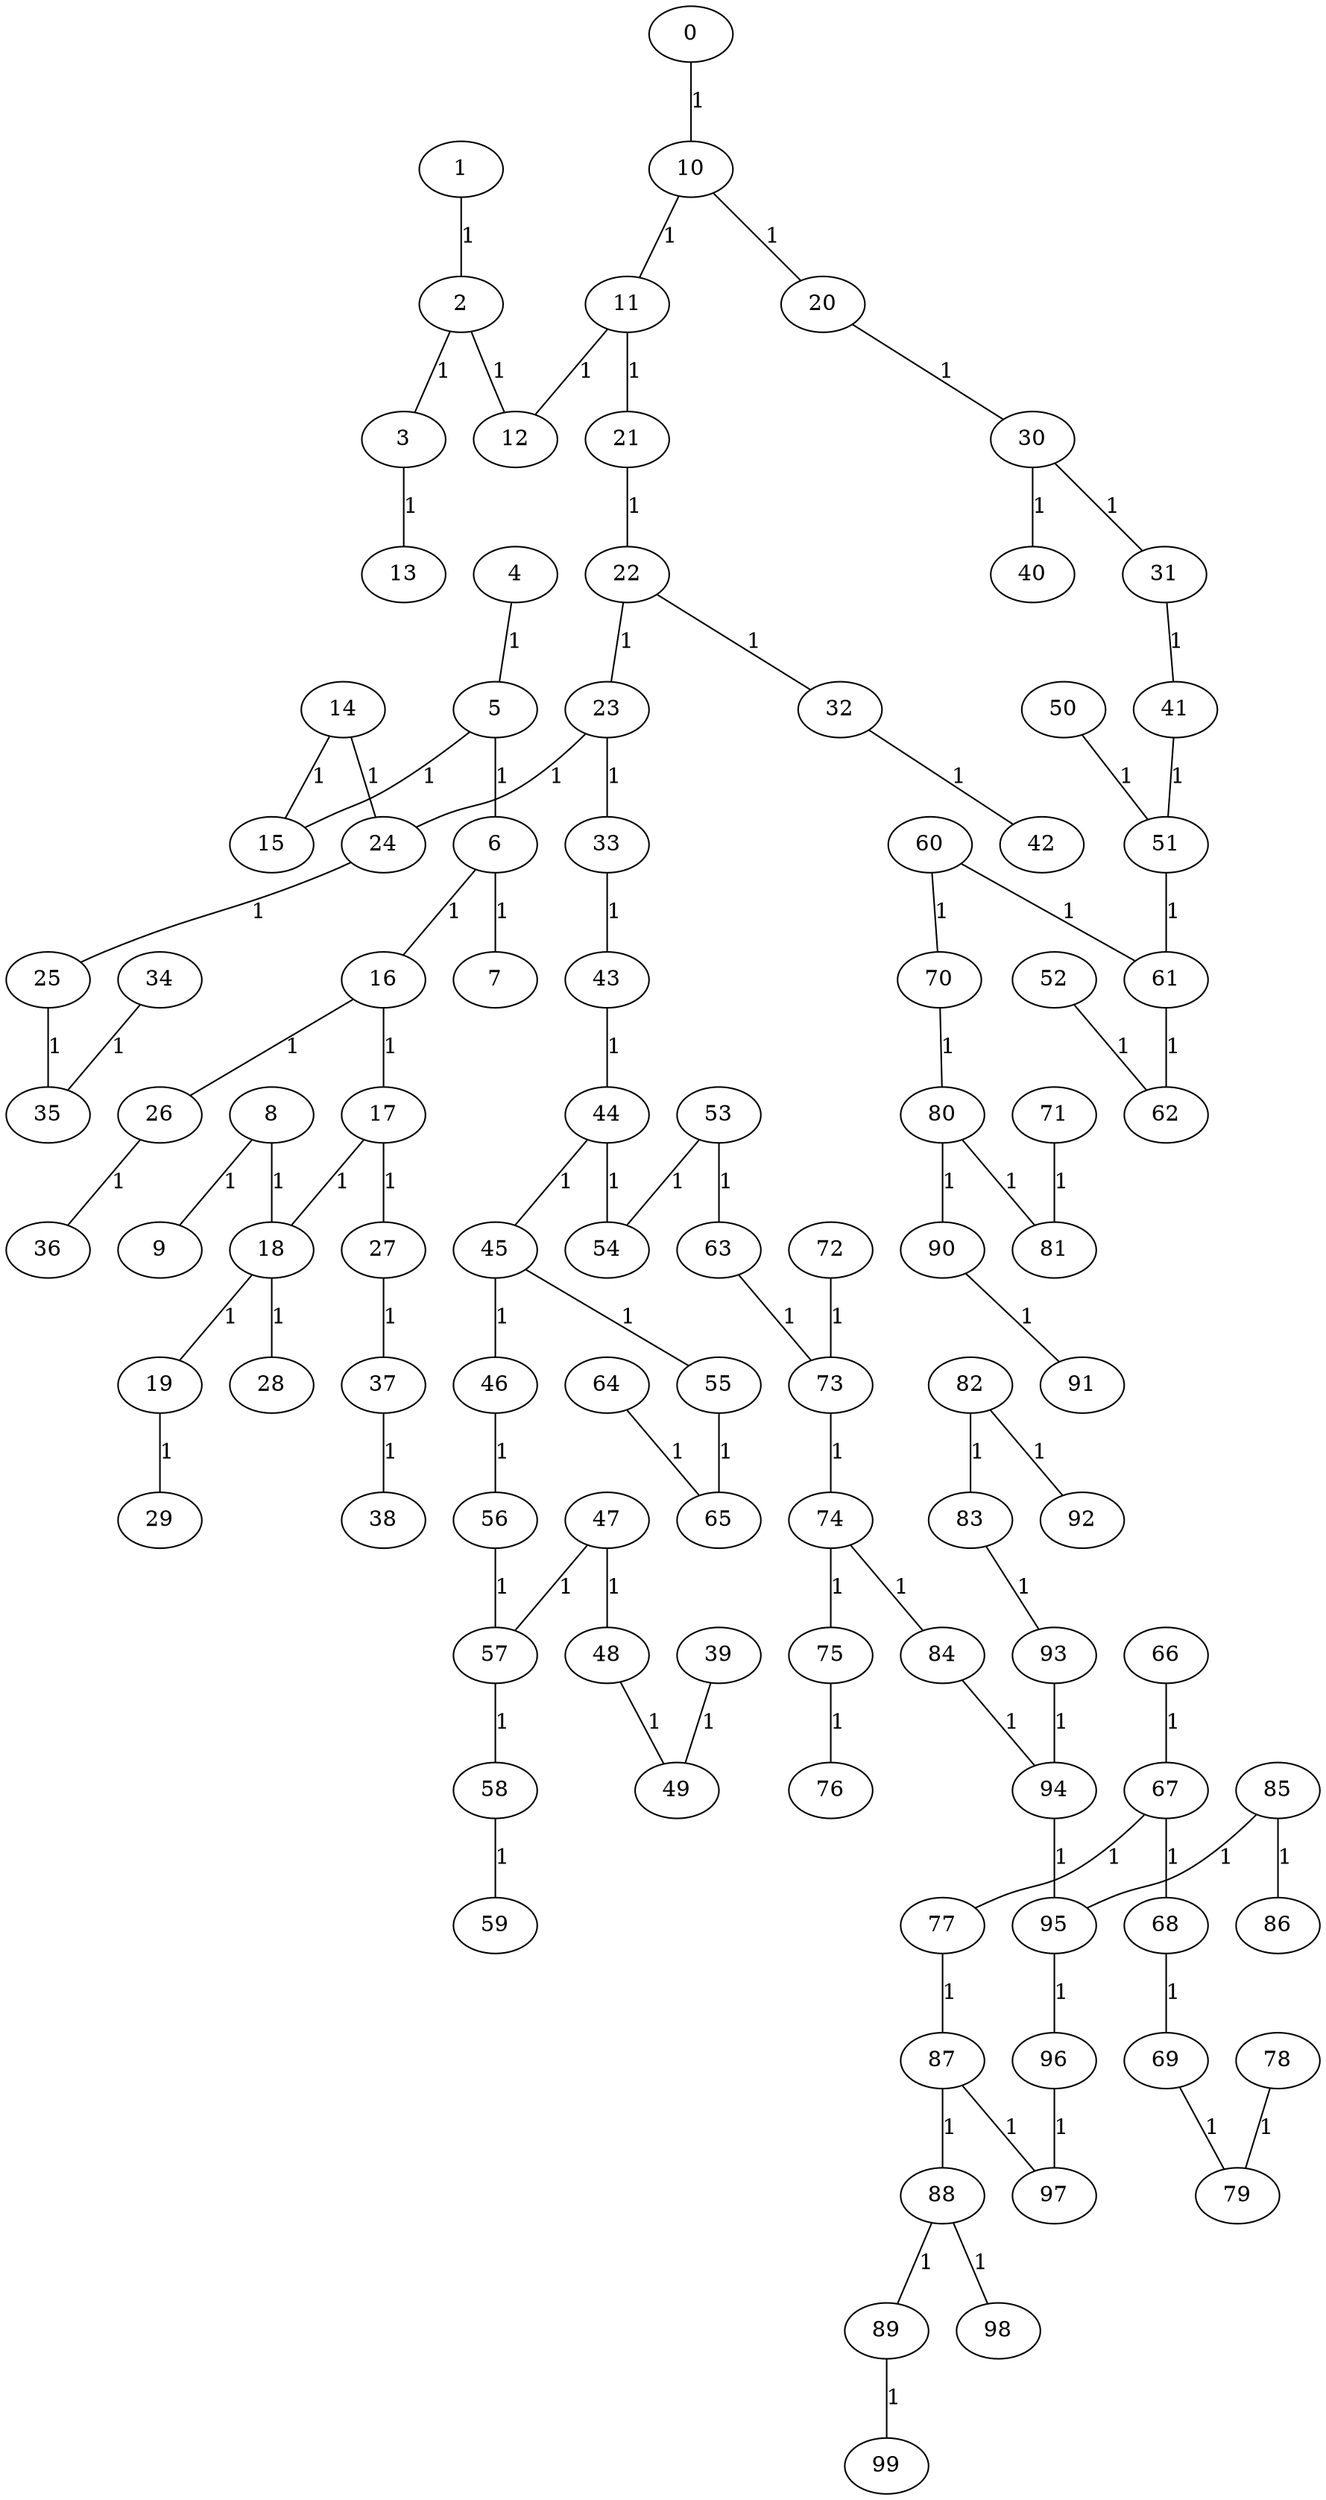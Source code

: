 graph G {
	0 ;
	1 ;
	2 ;
	3 ;
	4 ;
	5 ;
	6 ;
	7 ;
	8 ;
	9 ;
	10 ;
	11 ;
	12 ;
	13 ;
	14 ;
	15 ;
	16 ;
	17 ;
	18 ;
	19 ;
	20 ;
	21 ;
	22 ;
	23 ;
	24 ;
	25 ;
	26 ;
	27 ;
	28 ;
	29 ;
	30 ;
	31 ;
	32 ;
	33 ;
	34 ;
	35 ;
	36 ;
	37 ;
	38 ;
	39 ;
	40 ;
	41 ;
	42 ;
	43 ;
	44 ;
	45 ;
	46 ;
	47 ;
	48 ;
	49 ;
	50 ;
	51 ;
	52 ;
	53 ;
	54 ;
	55 ;
	56 ;
	57 ;
	58 ;
	59 ;
	60 ;
	61 ;
	62 ;
	63 ;
	64 ;
	65 ;
	66 ;
	67 ;
	68 ;
	69 ;
	70 ;
	71 ;
	72 ;
	73 ;
	74 ;
	75 ;
	76 ;
	77 ;
	78 ;
	79 ;
	80 ;
	81 ;
	82 ;
	83 ;
	84 ;
	85 ;
	86 ;
	87 ;
	88 ;
	89 ;
	90 ;
	91 ;
	92 ;
	93 ;
	94 ;
	95 ;
	96 ;
	97 ;
	98 ;
	99 ;
	56 -- 57 [label = 1];
	80 -- 90 [label = 1];
	77 -- 87 [label = 1];
	14 -- 15 [label = 1];
	61 -- 62 [label = 1];
	96 -- 97 [label = 1];
	24 -- 25 [label = 1];
	88 -- 98 [label = 1];
	53 -- 54 [label = 1];
	52 -- 62 [label = 1];
	2 -- 12 [label = 1];
	14 -- 24 [label = 1];
	11 -- 21 [label = 1];
	6 -- 7 [label = 1];
	47 -- 48 [label = 1];
	44 -- 45 [label = 1];
	10 -- 20 [label = 1];
	82 -- 83 [label = 1];
	67 -- 68 [label = 1];
	20 -- 30 [label = 1];
	94 -- 95 [label = 1];
	31 -- 41 [label = 1];
	87 -- 88 [label = 1];
	21 -- 22 [label = 1];
	5 -- 6 [label = 1];
	48 -- 49 [label = 1];
	32 -- 42 [label = 1];
	5 -- 15 [label = 1];
	33 -- 43 [label = 1];
	34 -- 35 [label = 1];
	4 -- 5 [label = 1];
	85 -- 95 [label = 1];
	70 -- 80 [label = 1];
	17 -- 27 [label = 1];
	37 -- 38 [label = 1];
	80 -- 81 [label = 1];
	73 -- 74 [label = 1];
	88 -- 89 [label = 1];
	51 -- 61 [label = 1];
	19 -- 29 [label = 1];
	8 -- 9 [label = 1];
	84 -- 94 [label = 1];
	0 -- 10 [label = 1];
	57 -- 58 [label = 1];
	10 -- 11 [label = 1];
	87 -- 97 [label = 1];
	45 -- 46 [label = 1];
	90 -- 91 [label = 1];
	18 -- 19 [label = 1];
	22 -- 23 [label = 1];
	17 -- 18 [label = 1];
	30 -- 31 [label = 1];
	64 -- 65 [label = 1];
	89 -- 99 [label = 1];
	93 -- 94 [label = 1];
	39 -- 49 [label = 1];
	85 -- 86 [label = 1];
	22 -- 32 [label = 1];
	18 -- 28 [label = 1];
	83 -- 93 [label = 1];
	30 -- 40 [label = 1];
	2 -- 3 [label = 1];
	50 -- 51 [label = 1];
	53 -- 63 [label = 1];
	11 -- 12 [label = 1];
	95 -- 96 [label = 1];
	47 -- 57 [label = 1];
	67 -- 77 [label = 1];
	55 -- 65 [label = 1];
	44 -- 54 [label = 1];
	6 -- 16 [label = 1];
	60 -- 70 [label = 1];
	71 -- 81 [label = 1];
	66 -- 67 [label = 1];
	68 -- 69 [label = 1];
	74 -- 75 [label = 1];
	46 -- 56 [label = 1];
	8 -- 18 [label = 1];
	69 -- 79 [label = 1];
	45 -- 55 [label = 1];
	25 -- 35 [label = 1];
	60 -- 61 [label = 1];
	75 -- 76 [label = 1];
	78 -- 79 [label = 1];
	27 -- 37 [label = 1];
	43 -- 44 [label = 1];
	16 -- 26 [label = 1];
	23 -- 24 [label = 1];
	23 -- 33 [label = 1];
	16 -- 17 [label = 1];
	41 -- 51 [label = 1];
	63 -- 73 [label = 1];
	74 -- 84 [label = 1];
	1 -- 2 [label = 1];
	72 -- 73 [label = 1];
	58 -- 59 [label = 1];
	26 -- 36 [label = 1];
	3 -- 13 [label = 1];
	82 -- 92 [label = 1];
}